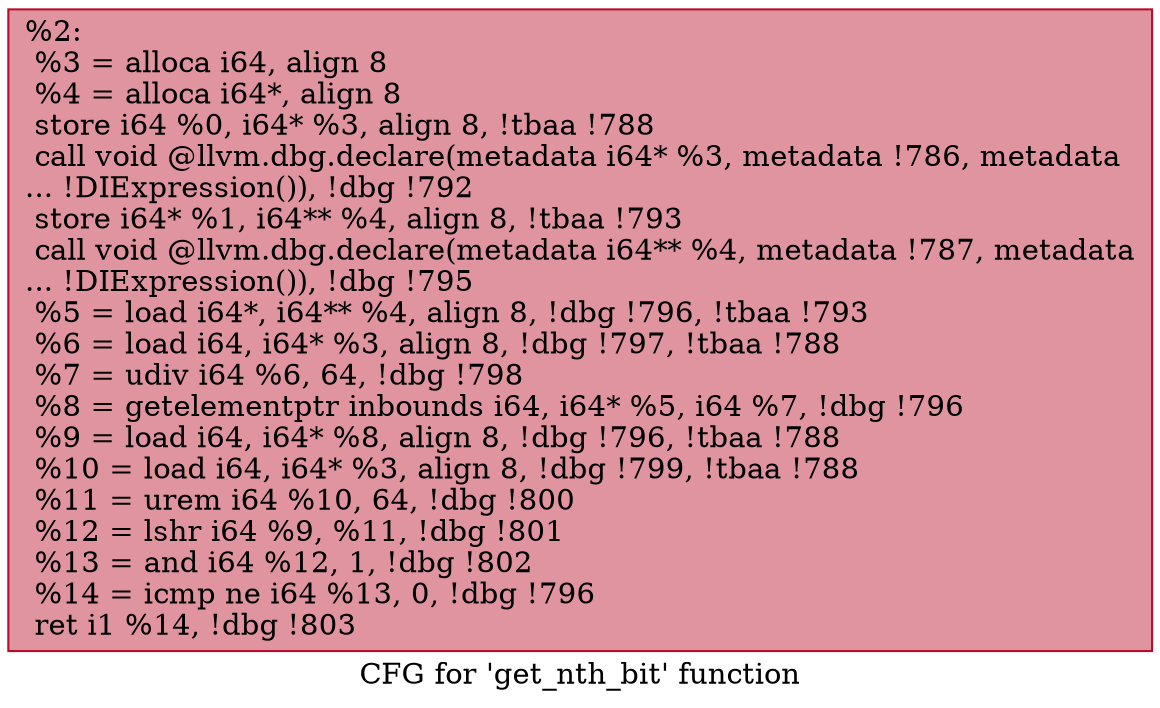 digraph "CFG for 'get_nth_bit' function" {
	label="CFG for 'get_nth_bit' function";

	Node0x1c562b0 [shape=record,color="#b70d28ff", style=filled, fillcolor="#b70d2870",label="{%2:\l  %3 = alloca i64, align 8\l  %4 = alloca i64*, align 8\l  store i64 %0, i64* %3, align 8, !tbaa !788\l  call void @llvm.dbg.declare(metadata i64* %3, metadata !786, metadata\l... !DIExpression()), !dbg !792\l  store i64* %1, i64** %4, align 8, !tbaa !793\l  call void @llvm.dbg.declare(metadata i64** %4, metadata !787, metadata\l... !DIExpression()), !dbg !795\l  %5 = load i64*, i64** %4, align 8, !dbg !796, !tbaa !793\l  %6 = load i64, i64* %3, align 8, !dbg !797, !tbaa !788\l  %7 = udiv i64 %6, 64, !dbg !798\l  %8 = getelementptr inbounds i64, i64* %5, i64 %7, !dbg !796\l  %9 = load i64, i64* %8, align 8, !dbg !796, !tbaa !788\l  %10 = load i64, i64* %3, align 8, !dbg !799, !tbaa !788\l  %11 = urem i64 %10, 64, !dbg !800\l  %12 = lshr i64 %9, %11, !dbg !801\l  %13 = and i64 %12, 1, !dbg !802\l  %14 = icmp ne i64 %13, 0, !dbg !796\l  ret i1 %14, !dbg !803\l}"];
}
